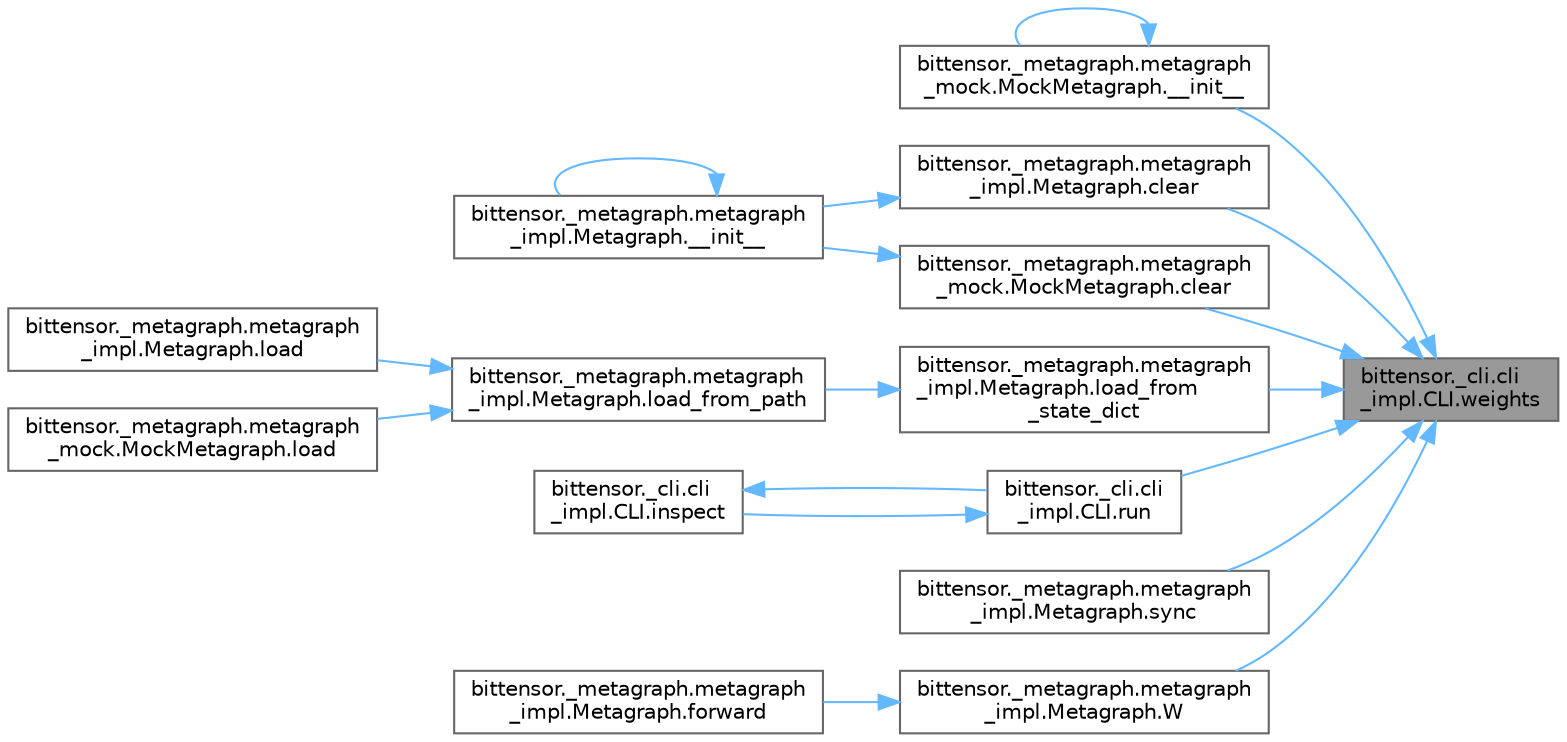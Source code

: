 digraph "bittensor._cli.cli_impl.CLI.weights"
{
 // LATEX_PDF_SIZE
  bgcolor="transparent";
  edge [fontname=Helvetica,fontsize=10,labelfontname=Helvetica,labelfontsize=10];
  node [fontname=Helvetica,fontsize=10,shape=box,height=0.2,width=0.4];
  rankdir="RL";
  Node1 [label="bittensor._cli.cli\l_impl.CLI.weights",height=0.2,width=0.4,color="gray40", fillcolor="grey60", style="filled", fontcolor="black",tooltip=" "];
  Node1 -> Node2 [dir="back",color="steelblue1",style="solid"];
  Node2 [label="bittensor._metagraph.metagraph\l_mock.MockMetagraph.__init__",height=0.2,width=0.4,color="grey40", fillcolor="white", style="filled",URL="$classbittensor_1_1__metagraph_1_1metagraph__mock_1_1_mock_metagraph.html#ad5aa9de326c31c751f2aeb4ea775a62d",tooltip=" "];
  Node2 -> Node2 [dir="back",color="steelblue1",style="solid"];
  Node1 -> Node3 [dir="back",color="steelblue1",style="solid"];
  Node3 [label="bittensor._metagraph.metagraph\l_impl.Metagraph.clear",height=0.2,width=0.4,color="grey40", fillcolor="white", style="filled",URL="$classbittensor_1_1__metagraph_1_1metagraph__impl_1_1_metagraph.html#aec10f18d7e572a5014eb7f6c338ff0da",tooltip=" "];
  Node3 -> Node4 [dir="back",color="steelblue1",style="solid"];
  Node4 [label="bittensor._metagraph.metagraph\l_impl.Metagraph.__init__",height=0.2,width=0.4,color="grey40", fillcolor="white", style="filled",URL="$classbittensor_1_1__metagraph_1_1metagraph__impl_1_1_metagraph.html#ae140d5f6b82affffd1cdb4bc97843559",tooltip=" "];
  Node4 -> Node4 [dir="back",color="steelblue1",style="solid"];
  Node1 -> Node5 [dir="back",color="steelblue1",style="solid"];
  Node5 [label="bittensor._metagraph.metagraph\l_mock.MockMetagraph.clear",height=0.2,width=0.4,color="grey40", fillcolor="white", style="filled",URL="$classbittensor_1_1__metagraph_1_1metagraph__mock_1_1_mock_metagraph.html#a6b2665ea4cd6ec6c24b59562dcf55403",tooltip=" "];
  Node5 -> Node4 [dir="back",color="steelblue1",style="solid"];
  Node1 -> Node6 [dir="back",color="steelblue1",style="solid"];
  Node6 [label="bittensor._metagraph.metagraph\l_impl.Metagraph.load_from\l_state_dict",height=0.2,width=0.4,color="grey40", fillcolor="white", style="filled",URL="$classbittensor_1_1__metagraph_1_1metagraph__impl_1_1_metagraph.html#a192f0648c24f3708b291d903b4d103bc",tooltip=" "];
  Node6 -> Node7 [dir="back",color="steelblue1",style="solid"];
  Node7 [label="bittensor._metagraph.metagraph\l_impl.Metagraph.load_from_path",height=0.2,width=0.4,color="grey40", fillcolor="white", style="filled",URL="$classbittensor_1_1__metagraph_1_1metagraph__impl_1_1_metagraph.html#a455ff12130131fcd2e1d5d43a6881efb",tooltip=" "];
  Node7 -> Node8 [dir="back",color="steelblue1",style="solid"];
  Node8 [label="bittensor._metagraph.metagraph\l_impl.Metagraph.load",height=0.2,width=0.4,color="grey40", fillcolor="white", style="filled",URL="$classbittensor_1_1__metagraph_1_1metagraph__impl_1_1_metagraph.html#ad49d2f5525651322db1a4d65329c176a",tooltip=" "];
  Node7 -> Node9 [dir="back",color="steelblue1",style="solid"];
  Node9 [label="bittensor._metagraph.metagraph\l_mock.MockMetagraph.load",height=0.2,width=0.4,color="grey40", fillcolor="white", style="filled",URL="$classbittensor_1_1__metagraph_1_1metagraph__mock_1_1_mock_metagraph.html#ab7db4705cd3e222262db487abf3d28a3",tooltip=" "];
  Node1 -> Node10 [dir="back",color="steelblue1",style="solid"];
  Node10 [label="bittensor._cli.cli\l_impl.CLI.run",height=0.2,width=0.4,color="grey40", fillcolor="white", style="filled",URL="$classbittensor_1_1__cli_1_1cli__impl_1_1_c_l_i.html#aefb4bb012305712b2dbbd29545c843ce",tooltip=" "];
  Node10 -> Node11 [dir="back",color="steelblue1",style="solid"];
  Node11 [label="bittensor._cli.cli\l_impl.CLI.inspect",height=0.2,width=0.4,color="grey40", fillcolor="white", style="filled",URL="$classbittensor_1_1__cli_1_1cli__impl_1_1_c_l_i.html#ae03172c94947caed1fdc0a5c0a0aa8c2",tooltip=" "];
  Node11 -> Node10 [dir="back",color="steelblue1",style="solid"];
  Node1 -> Node12 [dir="back",color="steelblue1",style="solid"];
  Node12 [label="bittensor._metagraph.metagraph\l_impl.Metagraph.sync",height=0.2,width=0.4,color="grey40", fillcolor="white", style="filled",URL="$classbittensor_1_1__metagraph_1_1metagraph__impl_1_1_metagraph.html#a816742ccbc5bfe6f38f7feb1d2e137b0",tooltip=" "];
  Node1 -> Node13 [dir="back",color="steelblue1",style="solid"];
  Node13 [label="bittensor._metagraph.metagraph\l_impl.Metagraph.W",height=0.2,width=0.4,color="grey40", fillcolor="white", style="filled",URL="$classbittensor_1_1__metagraph_1_1metagraph__impl_1_1_metagraph.html#a139bf84686f3eb2c9d735e96dadf0fa9",tooltip=" "];
  Node13 -> Node14 [dir="back",color="steelblue1",style="solid"];
  Node14 [label="bittensor._metagraph.metagraph\l_impl.Metagraph.forward",height=0.2,width=0.4,color="grey40", fillcolor="white", style="filled",URL="$classbittensor_1_1__metagraph_1_1metagraph__impl_1_1_metagraph.html#ace920b0826468f1b7e002ad2fbec0021",tooltip=" "];
}
